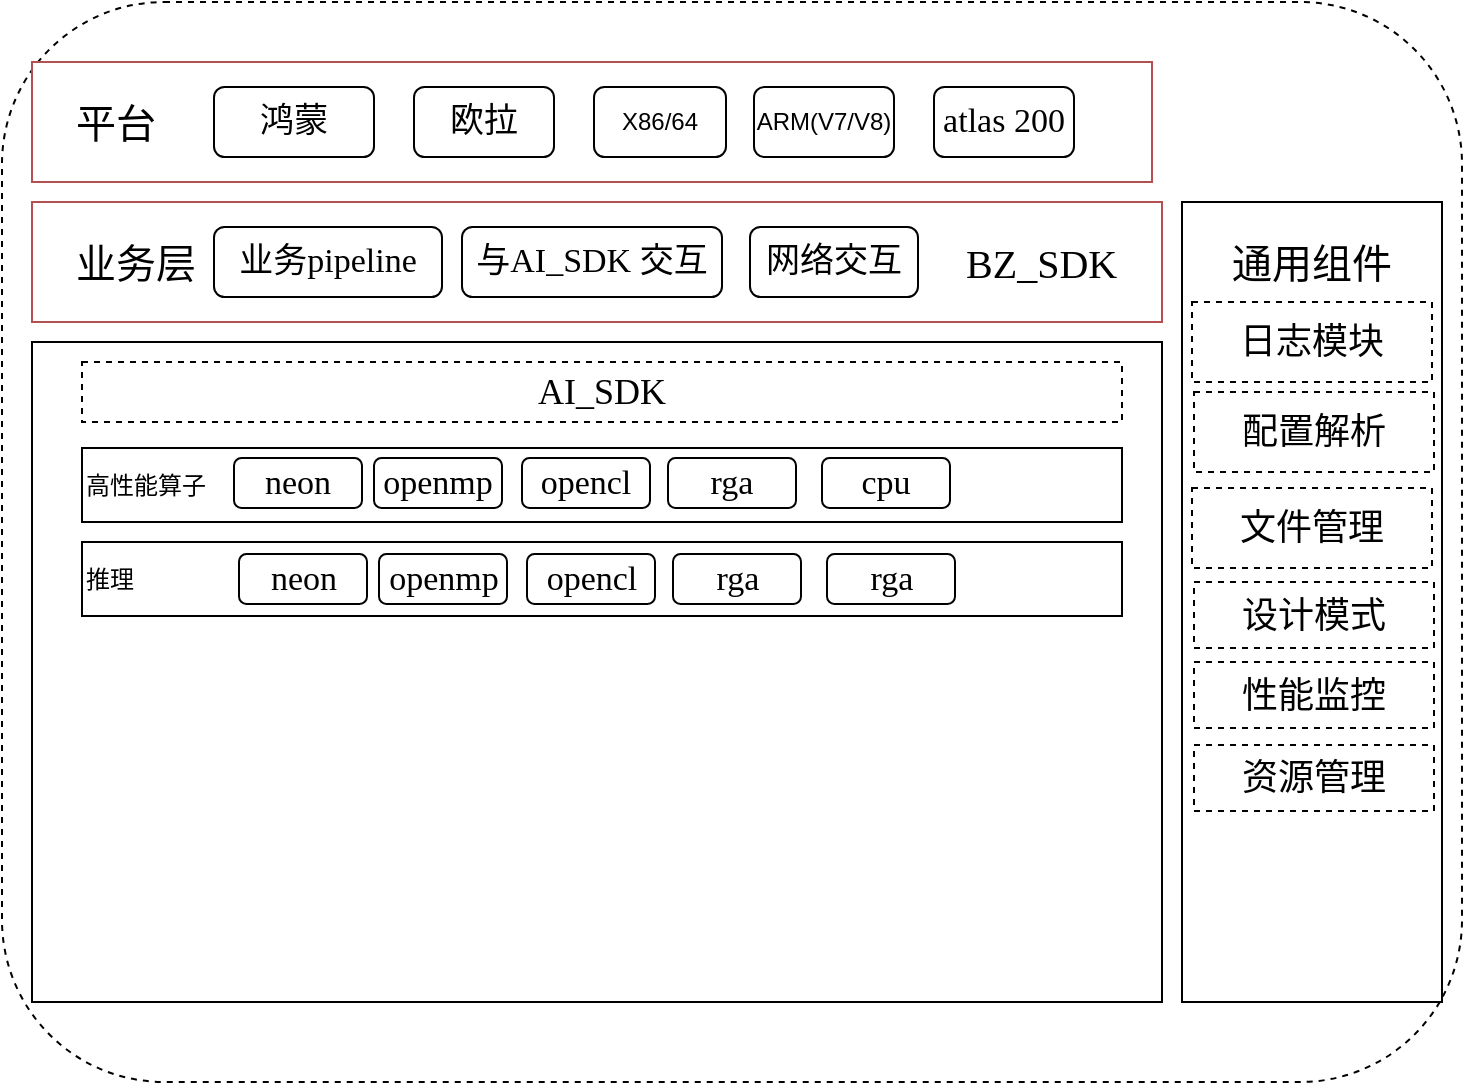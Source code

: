 <mxfile version="21.1.5" type="github">
  <diagram id="C5RBs43oDa-KdzZeNtuy" name="Page-1">
    <mxGraphModel dx="1434" dy="756" grid="1" gridSize="10" guides="1" tooltips="1" connect="1" arrows="1" fold="1" page="1" pageScale="1" pageWidth="827" pageHeight="1169" math="0" shadow="0">
      <root>
        <mxCell id="WIyWlLk6GJQsqaUBKTNV-0" />
        <mxCell id="WIyWlLk6GJQsqaUBKTNV-1" parent="WIyWlLk6GJQsqaUBKTNV-0" />
        <mxCell id="exDVzDLMnabodLLUKVgH-0" value="" style="rounded=1;whiteSpace=wrap;html=1;dashed=1;" vertex="1" parent="WIyWlLk6GJQsqaUBKTNV-1">
          <mxGeometry x="40" y="180" width="730" height="540" as="geometry" />
        </mxCell>
        <mxCell id="exDVzDLMnabodLLUKVgH-2" value="&lt;font color=&quot;#5cff7c&quot;&gt;&amp;nbsp; &amp;nbsp; &amp;nbsp; &lt;/font&gt;&lt;font face=&quot;Times New Roman&quot; style=&quot;font-size: 20px;&quot;&gt;平台&lt;/font&gt;" style="rounded=0;whiteSpace=wrap;html=1;strokeColor=#b45050;align=left;" vertex="1" parent="WIyWlLk6GJQsqaUBKTNV-1">
          <mxGeometry x="55" y="210" width="560" height="60" as="geometry" />
        </mxCell>
        <mxCell id="exDVzDLMnabodLLUKVgH-3" value="&lt;font style=&quot;font-size: 17px;&quot; face=&quot;Times New Roman&quot;&gt;鸿蒙&lt;/font&gt;" style="rounded=1;whiteSpace=wrap;html=1;" vertex="1" parent="WIyWlLk6GJQsqaUBKTNV-1">
          <mxGeometry x="146" y="222.5" width="80" height="35" as="geometry" />
        </mxCell>
        <mxCell id="exDVzDLMnabodLLUKVgH-4" value="&lt;font style=&quot;font-size: 17px;&quot; face=&quot;Times New Roman&quot;&gt;欧拉&lt;/font&gt;" style="rounded=1;whiteSpace=wrap;html=1;" vertex="1" parent="WIyWlLk6GJQsqaUBKTNV-1">
          <mxGeometry x="246" y="222.5" width="70" height="35" as="geometry" />
        </mxCell>
        <mxCell id="exDVzDLMnabodLLUKVgH-5" value="X86/64" style="rounded=1;whiteSpace=wrap;html=1;" vertex="1" parent="WIyWlLk6GJQsqaUBKTNV-1">
          <mxGeometry x="336" y="222.5" width="66" height="35" as="geometry" />
        </mxCell>
        <mxCell id="exDVzDLMnabodLLUKVgH-6" value="ARM(V7/V8)" style="rounded=1;whiteSpace=wrap;html=1;" vertex="1" parent="WIyWlLk6GJQsqaUBKTNV-1">
          <mxGeometry x="416" y="222.5" width="70" height="35" as="geometry" />
        </mxCell>
        <mxCell id="exDVzDLMnabodLLUKVgH-13" value="&lt;font style=&quot;font-size: 17px;&quot; face=&quot;Times New Roman&quot;&gt;atlas 200&lt;/font&gt;" style="rounded=1;whiteSpace=wrap;html=1;" vertex="1" parent="WIyWlLk6GJQsqaUBKTNV-1">
          <mxGeometry x="506" y="222.5" width="70" height="35" as="geometry" />
        </mxCell>
        <mxCell id="exDVzDLMnabodLLUKVgH-15" value="&lt;div style=&quot;text-align: center;&quot;&gt;&lt;font style=&quot;background-color: initial;&quot; color=&quot;#5cff7c&quot;&gt;&amp;nbsp; &amp;nbsp; &amp;nbsp;&amp;nbsp;&lt;/font&gt;&lt;font style=&quot;background-color: initial; font-size: 20px;&quot; face=&quot;Times New Roman&quot;&gt;业务层&amp;nbsp; &amp;nbsp; &amp;nbsp; &amp;nbsp; &amp;nbsp; &amp;nbsp; &amp;nbsp; &amp;nbsp; &amp;nbsp; &amp;nbsp; &amp;nbsp; &amp;nbsp; &amp;nbsp; &amp;nbsp; &amp;nbsp; &amp;nbsp; &amp;nbsp; &amp;nbsp; &amp;nbsp; &amp;nbsp; &amp;nbsp; &amp;nbsp; &amp;nbsp; &amp;nbsp; &amp;nbsp; &amp;nbsp; &amp;nbsp; &amp;nbsp; &amp;nbsp; &amp;nbsp; &amp;nbsp; &amp;nbsp; &amp;nbsp; &amp;nbsp; &amp;nbsp; &amp;nbsp; &amp;nbsp; &amp;nbsp; &amp;nbsp;BZ_SDK&amp;nbsp;&amp;nbsp;&lt;/font&gt;&lt;/div&gt;" style="rounded=0;whiteSpace=wrap;html=1;strokeColor=#b45050;align=left;" vertex="1" parent="WIyWlLk6GJQsqaUBKTNV-1">
          <mxGeometry x="55" y="280" width="565" height="60" as="geometry" />
        </mxCell>
        <mxCell id="exDVzDLMnabodLLUKVgH-16" value="" style="rounded=0;whiteSpace=wrap;html=1;" vertex="1" parent="WIyWlLk6GJQsqaUBKTNV-1">
          <mxGeometry x="55" y="350" width="565" height="330" as="geometry" />
        </mxCell>
        <mxCell id="exDVzDLMnabodLLUKVgH-17" value="&lt;font style=&quot;font-size: 18px;&quot; face=&quot;Times New Roman&quot;&gt;AI_SDK&lt;/font&gt;" style="rounded=0;whiteSpace=wrap;html=1;dashed=1;" vertex="1" parent="WIyWlLk6GJQsqaUBKTNV-1">
          <mxGeometry x="80" y="360" width="520" height="30" as="geometry" />
        </mxCell>
        <mxCell id="exDVzDLMnabodLLUKVgH-18" value="&lt;font style=&quot;font-size: 17px;&quot; face=&quot;Times New Roman&quot;&gt;业务pipeline&lt;/font&gt;" style="rounded=1;whiteSpace=wrap;html=1;" vertex="1" parent="WIyWlLk6GJQsqaUBKTNV-1">
          <mxGeometry x="146" y="292.5" width="114" height="35" as="geometry" />
        </mxCell>
        <mxCell id="exDVzDLMnabodLLUKVgH-19" value="&lt;font style=&quot;font-size: 17px;&quot; face=&quot;Times New Roman&quot;&gt;网络交互&lt;/font&gt;" style="rounded=1;whiteSpace=wrap;html=1;" vertex="1" parent="WIyWlLk6GJQsqaUBKTNV-1">
          <mxGeometry x="414" y="292.5" width="84" height="35" as="geometry" />
        </mxCell>
        <mxCell id="exDVzDLMnabodLLUKVgH-20" value="&lt;font style=&quot;font-size: 17px;&quot; face=&quot;Times New Roman&quot;&gt;与AI_SDK 交互&lt;br&gt;&lt;/font&gt;" style="rounded=1;whiteSpace=wrap;html=1;" vertex="1" parent="WIyWlLk6GJQsqaUBKTNV-1">
          <mxGeometry x="270" y="292.5" width="130" height="35" as="geometry" />
        </mxCell>
        <mxCell id="exDVzDLMnabodLLUKVgH-21" value="" style="rounded=0;whiteSpace=wrap;html=1;" vertex="1" parent="WIyWlLk6GJQsqaUBKTNV-1">
          <mxGeometry x="630" y="280" width="130" height="400" as="geometry" />
        </mxCell>
        <mxCell id="exDVzDLMnabodLLUKVgH-22" value="&lt;font style=&quot;font-size: 20px;&quot; face=&quot;Times New Roman&quot;&gt;通用组件&lt;/font&gt;" style="rounded=0;whiteSpace=wrap;html=1;strokeColor=none;opacity=0;" vertex="1" parent="WIyWlLk6GJQsqaUBKTNV-1">
          <mxGeometry x="635" y="290" width="120" height="40" as="geometry" />
        </mxCell>
        <mxCell id="exDVzDLMnabodLLUKVgH-23" value="&lt;font style=&quot;font-size: 18px;&quot; face=&quot;Times New Roman&quot;&gt;日志模块&lt;/font&gt;" style="rounded=0;whiteSpace=wrap;html=1;dashed=1;" vertex="1" parent="WIyWlLk6GJQsqaUBKTNV-1">
          <mxGeometry x="635" y="330" width="120" height="40" as="geometry" />
        </mxCell>
        <mxCell id="exDVzDLMnabodLLUKVgH-24" value="&lt;font style=&quot;font-size: 18px;&quot; face=&quot;Times New Roman&quot;&gt;配置解析&lt;/font&gt;" style="rounded=0;whiteSpace=wrap;html=1;dashed=1;" vertex="1" parent="WIyWlLk6GJQsqaUBKTNV-1">
          <mxGeometry x="636" y="375" width="120" height="40" as="geometry" />
        </mxCell>
        <mxCell id="exDVzDLMnabodLLUKVgH-25" value="&lt;font style=&quot;font-size: 18px;&quot; face=&quot;Times New Roman&quot;&gt;文件管理&lt;/font&gt;" style="rounded=0;whiteSpace=wrap;html=1;dashed=1;" vertex="1" parent="WIyWlLk6GJQsqaUBKTNV-1">
          <mxGeometry x="635" y="423" width="120" height="40" as="geometry" />
        </mxCell>
        <mxCell id="exDVzDLMnabodLLUKVgH-26" value="&lt;font style=&quot;font-size: 18px;&quot; face=&quot;Times New Roman&quot;&gt;设计模式&lt;/font&gt;" style="rounded=0;whiteSpace=wrap;html=1;dashed=1;" vertex="1" parent="WIyWlLk6GJQsqaUBKTNV-1">
          <mxGeometry x="636" y="470" width="120" height="33" as="geometry" />
        </mxCell>
        <mxCell id="exDVzDLMnabodLLUKVgH-27" value="&lt;font style=&quot;font-size: 18px;&quot; face=&quot;Times New Roman&quot;&gt;性能监控&lt;/font&gt;" style="rounded=0;whiteSpace=wrap;html=1;dashed=1;" vertex="1" parent="WIyWlLk6GJQsqaUBKTNV-1">
          <mxGeometry x="636" y="510" width="120" height="33" as="geometry" />
        </mxCell>
        <mxCell id="exDVzDLMnabodLLUKVgH-28" value="&lt;font style=&quot;font-size: 18px;&quot; face=&quot;Times New Roman&quot;&gt;资源管理&lt;/font&gt;" style="rounded=0;whiteSpace=wrap;html=1;dashed=1;" vertex="1" parent="WIyWlLk6GJQsqaUBKTNV-1">
          <mxGeometry x="636" y="551.5" width="120" height="33" as="geometry" />
        </mxCell>
        <mxCell id="exDVzDLMnabodLLUKVgH-31" value="高性能算子" style="rounded=0;whiteSpace=wrap;html=1;align=left;" vertex="1" parent="WIyWlLk6GJQsqaUBKTNV-1">
          <mxGeometry x="80" y="403" width="520" height="37" as="geometry" />
        </mxCell>
        <mxCell id="exDVzDLMnabodLLUKVgH-32" value="&lt;font style=&quot;font-size: 17px;&quot; face=&quot;Times New Roman&quot;&gt;neon&lt;/font&gt;" style="rounded=1;whiteSpace=wrap;html=1;" vertex="1" parent="WIyWlLk6GJQsqaUBKTNV-1">
          <mxGeometry x="156" y="408" width="64" height="25" as="geometry" />
        </mxCell>
        <mxCell id="exDVzDLMnabodLLUKVgH-33" value="&lt;font style=&quot;font-size: 17px;&quot; face=&quot;Times New Roman&quot;&gt;openmp&lt;/font&gt;" style="rounded=1;whiteSpace=wrap;html=1;" vertex="1" parent="WIyWlLk6GJQsqaUBKTNV-1">
          <mxGeometry x="226" y="408" width="64" height="25" as="geometry" />
        </mxCell>
        <mxCell id="exDVzDLMnabodLLUKVgH-34" value="&lt;font style=&quot;font-size: 17px;&quot; face=&quot;Times New Roman&quot;&gt;opencl&lt;/font&gt;" style="rounded=1;whiteSpace=wrap;html=1;" vertex="1" parent="WIyWlLk6GJQsqaUBKTNV-1">
          <mxGeometry x="300" y="408" width="64" height="25" as="geometry" />
        </mxCell>
        <mxCell id="exDVzDLMnabodLLUKVgH-35" value="&lt;font style=&quot;font-size: 17px;&quot; face=&quot;Times New Roman&quot;&gt;rga&lt;/font&gt;" style="rounded=1;whiteSpace=wrap;html=1;" vertex="1" parent="WIyWlLk6GJQsqaUBKTNV-1">
          <mxGeometry x="373" y="408" width="64" height="25" as="geometry" />
        </mxCell>
        <mxCell id="exDVzDLMnabodLLUKVgH-36" value="&lt;font style=&quot;font-size: 17px;&quot; face=&quot;Times New Roman&quot;&gt;cpu&lt;/font&gt;" style="rounded=1;whiteSpace=wrap;html=1;" vertex="1" parent="WIyWlLk6GJQsqaUBKTNV-1">
          <mxGeometry x="450" y="408" width="64" height="25" as="geometry" />
        </mxCell>
        <mxCell id="exDVzDLMnabodLLUKVgH-37" value="推理&amp;nbsp; &amp;nbsp; &amp;nbsp; &amp;nbsp; &amp;nbsp; &amp;nbsp;" style="rounded=0;whiteSpace=wrap;html=1;align=left;" vertex="1" parent="WIyWlLk6GJQsqaUBKTNV-1">
          <mxGeometry x="80" y="450" width="520" height="37" as="geometry" />
        </mxCell>
        <mxCell id="exDVzDLMnabodLLUKVgH-38" value="&lt;font style=&quot;font-size: 17px;&quot; face=&quot;Times New Roman&quot;&gt;neon&lt;/font&gt;" style="rounded=1;whiteSpace=wrap;html=1;" vertex="1" parent="WIyWlLk6GJQsqaUBKTNV-1">
          <mxGeometry x="158.5" y="456" width="64" height="25" as="geometry" />
        </mxCell>
        <mxCell id="exDVzDLMnabodLLUKVgH-39" value="&lt;font style=&quot;font-size: 17px;&quot; face=&quot;Times New Roman&quot;&gt;openmp&lt;/font&gt;" style="rounded=1;whiteSpace=wrap;html=1;" vertex="1" parent="WIyWlLk6GJQsqaUBKTNV-1">
          <mxGeometry x="228.5" y="456" width="64" height="25" as="geometry" />
        </mxCell>
        <mxCell id="exDVzDLMnabodLLUKVgH-40" value="&lt;font style=&quot;font-size: 17px;&quot; face=&quot;Times New Roman&quot;&gt;opencl&lt;/font&gt;" style="rounded=1;whiteSpace=wrap;html=1;" vertex="1" parent="WIyWlLk6GJQsqaUBKTNV-1">
          <mxGeometry x="302.5" y="456" width="64" height="25" as="geometry" />
        </mxCell>
        <mxCell id="exDVzDLMnabodLLUKVgH-41" value="&lt;font style=&quot;font-size: 17px;&quot; face=&quot;Times New Roman&quot;&gt;rga&lt;/font&gt;" style="rounded=1;whiteSpace=wrap;html=1;" vertex="1" parent="WIyWlLk6GJQsqaUBKTNV-1">
          <mxGeometry x="375.5" y="456" width="64" height="25" as="geometry" />
        </mxCell>
        <mxCell id="exDVzDLMnabodLLUKVgH-42" value="&lt;font style=&quot;font-size: 17px;&quot; face=&quot;Times New Roman&quot;&gt;rga&lt;/font&gt;" style="rounded=1;whiteSpace=wrap;html=1;" vertex="1" parent="WIyWlLk6GJQsqaUBKTNV-1">
          <mxGeometry x="452.5" y="456" width="64" height="25" as="geometry" />
        </mxCell>
      </root>
    </mxGraphModel>
  </diagram>
</mxfile>
